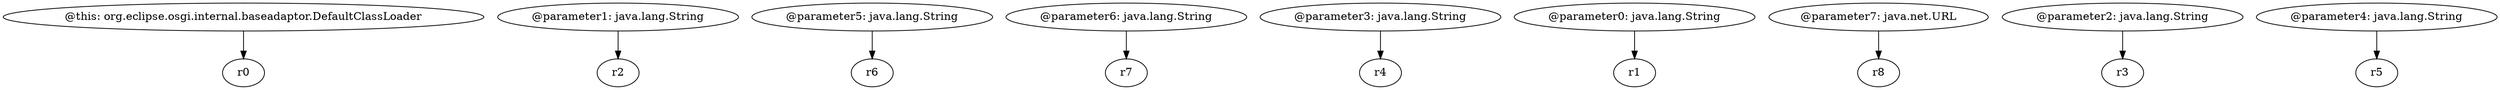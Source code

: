 digraph g {
0[label="@this: org.eclipse.osgi.internal.baseadaptor.DefaultClassLoader"]
1[label="r0"]
0->1[label=""]
2[label="@parameter1: java.lang.String"]
3[label="r2"]
2->3[label=""]
4[label="@parameter5: java.lang.String"]
5[label="r6"]
4->5[label=""]
6[label="@parameter6: java.lang.String"]
7[label="r7"]
6->7[label=""]
8[label="@parameter3: java.lang.String"]
9[label="r4"]
8->9[label=""]
10[label="@parameter0: java.lang.String"]
11[label="r1"]
10->11[label=""]
12[label="@parameter7: java.net.URL"]
13[label="r8"]
12->13[label=""]
14[label="@parameter2: java.lang.String"]
15[label="r3"]
14->15[label=""]
16[label="@parameter4: java.lang.String"]
17[label="r5"]
16->17[label=""]
}